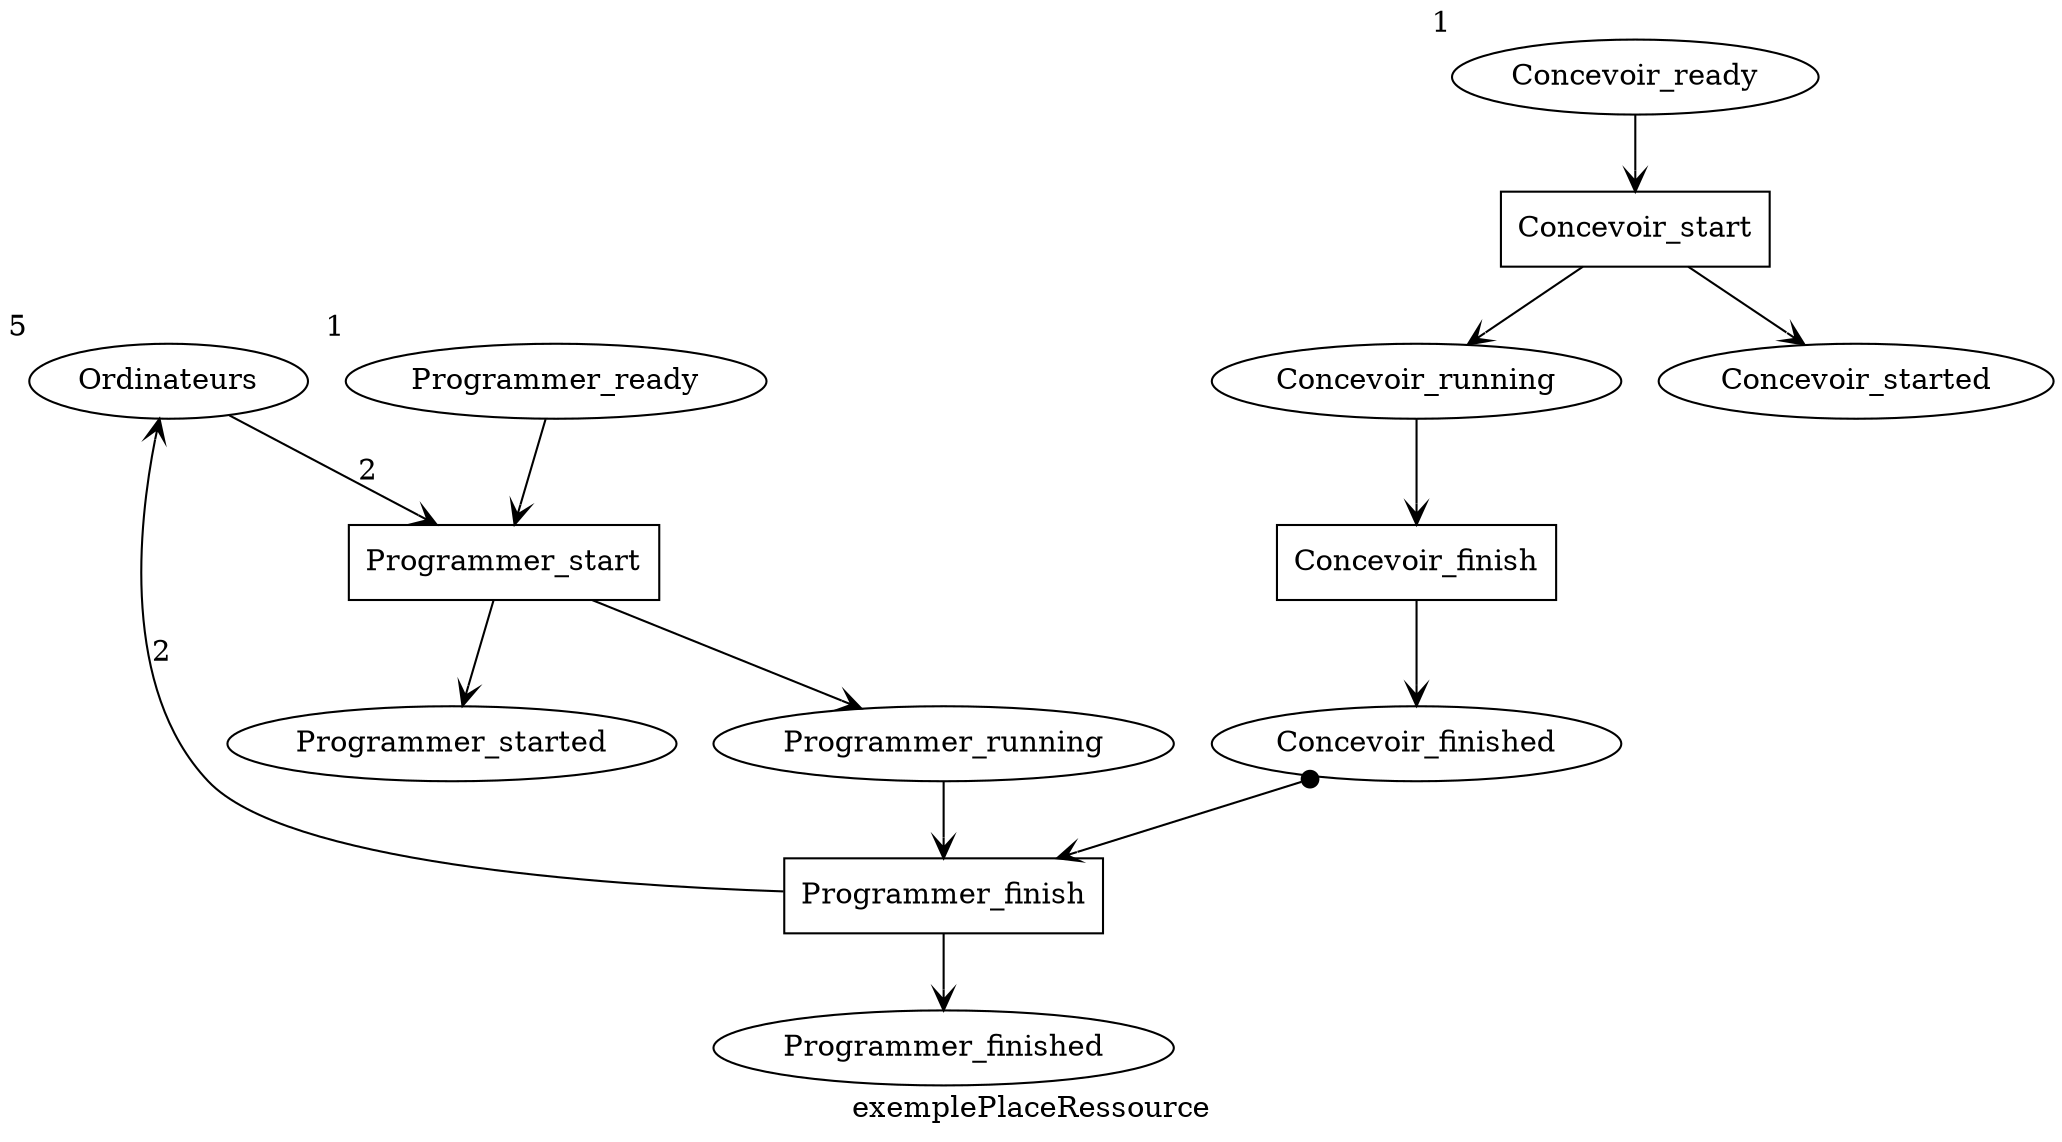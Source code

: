 digraph exemplePlaceRessource {
label=exemplePlaceRessource

Ordinateurs [xlabel=5];
Programmer_ready [xlabel=1];
Programmer_started ;
Programmer_running ;
Programmer_finished ;
Programmer_start [shape=rectangle] ;
Programmer_finish [shape=rectangle] ;
Concevoir_ready [xlabel=1];
Concevoir_started ;
Concevoir_running ;
Concevoir_finished ;
Concevoir_start [shape=rectangle] ;
Concevoir_finish [shape=rectangle] ;

Ordinateurs -> Programmer_start  [arrowhead=vee]  [label=2];
Programmer_finish -> Ordinateurs  [arrowhead=vee]  [label=2];
Programmer_ready -> Programmer_start  [arrowhead=vee]  ;
Programmer_start -> Programmer_running  [arrowhead=vee]  ;
Programmer_start -> Programmer_started  [arrowhead=vee]  ;
Programmer_running -> Programmer_finish  [arrowhead=vee]  ;
Programmer_finish -> Programmer_finished  [arrowhead=vee]  ;
Concevoir_ready -> Concevoir_start  [arrowhead=vee]  ;
Concevoir_start -> Concevoir_running  [arrowhead=vee]  ;
Concevoir_start -> Concevoir_started  [arrowhead=vee]  ;
Concevoir_running -> Concevoir_finish  [arrowhead=vee]  ;
Concevoir_finish -> Concevoir_finished  [arrowhead=vee]  ;
Concevoir_finished -> Programmer_finish [dir=both]   [arrowhead=vee] [arrowtail=dot]  ;

}
